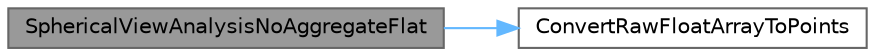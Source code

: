 digraph "SphericalViewAnalysisNoAggregateFlat"
{
 // LATEX_PDF_SIZE
  bgcolor="transparent";
  edge [fontname=Helvetica,fontsize=10,labelfontname=Helvetica,labelfontsize=10];
  node [fontname=Helvetica,fontsize=10,shape=box,height=0.2,width=0.4];
  rankdir="LR";
  Node1 [label="SphericalViewAnalysisNoAggregateFlat",height=0.2,width=0.4,color="gray40", fillcolor="grey60", style="filled", fontcolor="black",tooltip="Perform view analysis, and get the distance and meshid for each individual ray casted."];
  Node1 -> Node2 [color="steelblue1",style="solid"];
  Node2 [label="ConvertRawFloatArrayToPoints",height=0.2,width=0.4,color="grey40", fillcolor="white", style="filled",URL="$a00245.html#a603d456361c9737b88a091e6683db12b",tooltip="Convert a raw array from an external caller to an organized vector of points"];
}
